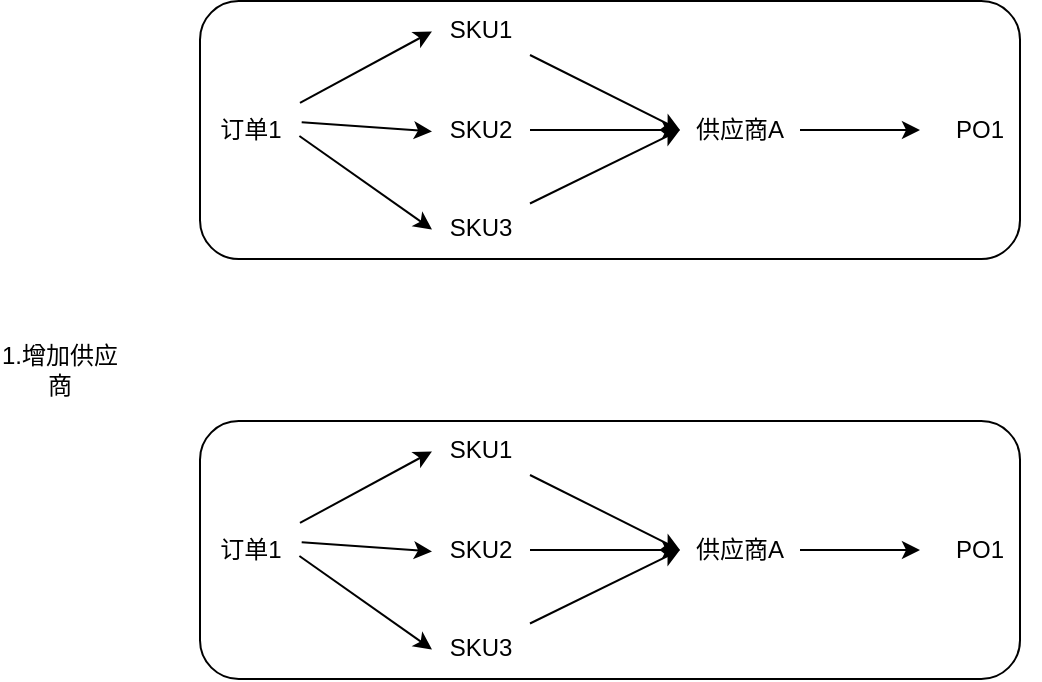 <mxfile version="24.2.1" type="github">
  <diagram name="第 1 页" id="o9YLRaZN_MzfFCJkkCcs">
    <mxGraphModel dx="1646" dy="422" grid="1" gridSize="10" guides="1" tooltips="1" connect="1" arrows="1" fold="1" page="1" pageScale="1" pageWidth="827" pageHeight="1169" math="0" shadow="0">
      <root>
        <mxCell id="0" />
        <mxCell id="1" parent="0" />
        <mxCell id="G73J__HmT6jEHSXYVNBc-21" value="" style="rounded=1;whiteSpace=wrap;html=1;" vertex="1" parent="1">
          <mxGeometry x="-710" y="180.5" width="410" height="129" as="geometry" />
        </mxCell>
        <mxCell id="G73J__HmT6jEHSXYVNBc-20" value="" style="edgeStyle=none;rounded=0;orthogonalLoop=1;jettySize=auto;html=1;" edge="1" parent="1" source="G73J__HmT6jEHSXYVNBc-1" target="G73J__HmT6jEHSXYVNBc-19">
          <mxGeometry relative="1" as="geometry" />
        </mxCell>
        <mxCell id="G73J__HmT6jEHSXYVNBc-1" value="供应商A" style="text;html=1;align=center;verticalAlign=middle;whiteSpace=wrap;rounded=0;" vertex="1" parent="1">
          <mxGeometry x="-470" y="230" width="60" height="30" as="geometry" />
        </mxCell>
        <mxCell id="G73J__HmT6jEHSXYVNBc-7" value="订单1" style="text;html=1;align=center;verticalAlign=middle;resizable=0;points=[];autosize=1;strokeColor=none;fillColor=none;" vertex="1" parent="1">
          <mxGeometry x="-710" y="230" width="50" height="30" as="geometry" />
        </mxCell>
        <mxCell id="G73J__HmT6jEHSXYVNBc-16" style="edgeStyle=none;rounded=0;orthogonalLoop=1;jettySize=auto;html=1;entryX=0;entryY=0.5;entryDx=0;entryDy=0;" edge="1" parent="1" source="G73J__HmT6jEHSXYVNBc-9" target="G73J__HmT6jEHSXYVNBc-1">
          <mxGeometry relative="1" as="geometry" />
        </mxCell>
        <mxCell id="G73J__HmT6jEHSXYVNBc-9" value="SKU1" style="text;html=1;align=center;verticalAlign=middle;resizable=0;points=[];autosize=1;strokeColor=none;fillColor=none;" vertex="1" parent="1">
          <mxGeometry x="-595" y="180" width="50" height="30" as="geometry" />
        </mxCell>
        <mxCell id="G73J__HmT6jEHSXYVNBc-10" style="rounded=0;orthogonalLoop=1;jettySize=auto;html=1;entryX=0.02;entryY=0.524;entryDx=0;entryDy=0;entryPerimeter=0;" edge="1" parent="1" source="G73J__HmT6jEHSXYVNBc-7" target="G73J__HmT6jEHSXYVNBc-9">
          <mxGeometry relative="1" as="geometry" />
        </mxCell>
        <mxCell id="G73J__HmT6jEHSXYVNBc-17" style="edgeStyle=none;rounded=0;orthogonalLoop=1;jettySize=auto;html=1;entryX=0;entryY=0.5;entryDx=0;entryDy=0;" edge="1" parent="1" source="G73J__HmT6jEHSXYVNBc-11" target="G73J__HmT6jEHSXYVNBc-1">
          <mxGeometry relative="1" as="geometry" />
        </mxCell>
        <mxCell id="G73J__HmT6jEHSXYVNBc-11" value="SKU2" style="text;html=1;align=center;verticalAlign=middle;resizable=0;points=[];autosize=1;strokeColor=none;fillColor=none;" vertex="1" parent="1">
          <mxGeometry x="-595" y="230" width="50" height="30" as="geometry" />
        </mxCell>
        <mxCell id="G73J__HmT6jEHSXYVNBc-12" style="rounded=0;orthogonalLoop=1;jettySize=auto;html=1;entryX=0.02;entryY=0.524;entryDx=0;entryDy=0;entryPerimeter=0;exitX=1.017;exitY=0.371;exitDx=0;exitDy=0;exitPerimeter=0;" edge="1" parent="1" target="G73J__HmT6jEHSXYVNBc-11" source="G73J__HmT6jEHSXYVNBc-7">
          <mxGeometry relative="1" as="geometry">
            <mxPoint x="-650" y="241" as="sourcePoint" />
          </mxGeometry>
        </mxCell>
        <mxCell id="G73J__HmT6jEHSXYVNBc-18" style="edgeStyle=none;rounded=0;orthogonalLoop=1;jettySize=auto;html=1;entryX=0;entryY=0.5;entryDx=0;entryDy=0;" edge="1" parent="1" source="G73J__HmT6jEHSXYVNBc-13" target="G73J__HmT6jEHSXYVNBc-1">
          <mxGeometry relative="1" as="geometry" />
        </mxCell>
        <mxCell id="G73J__HmT6jEHSXYVNBc-13" value="SKU3" style="text;html=1;align=center;verticalAlign=middle;resizable=0;points=[];autosize=1;strokeColor=none;fillColor=none;" vertex="1" parent="1">
          <mxGeometry x="-595" y="279" width="50" height="30" as="geometry" />
        </mxCell>
        <mxCell id="G73J__HmT6jEHSXYVNBc-14" style="rounded=0;orthogonalLoop=1;jettySize=auto;html=1;entryX=0.02;entryY=0.524;entryDx=0;entryDy=0;entryPerimeter=0;exitX=0.994;exitY=0.6;exitDx=0;exitDy=0;exitPerimeter=0;" edge="1" parent="1" target="G73J__HmT6jEHSXYVNBc-13" source="G73J__HmT6jEHSXYVNBc-7">
          <mxGeometry relative="1" as="geometry">
            <mxPoint x="-660" y="330" as="sourcePoint" />
          </mxGeometry>
        </mxCell>
        <mxCell id="G73J__HmT6jEHSXYVNBc-19" value="PO1" style="text;html=1;align=center;verticalAlign=middle;whiteSpace=wrap;rounded=0;" vertex="1" parent="1">
          <mxGeometry x="-350" y="230" width="60" height="30" as="geometry" />
        </mxCell>
        <mxCell id="G73J__HmT6jEHSXYVNBc-22" value="1.增加供应商" style="text;html=1;align=center;verticalAlign=middle;whiteSpace=wrap;rounded=0;" vertex="1" parent="1">
          <mxGeometry x="-810" y="350" width="60" height="30" as="geometry" />
        </mxCell>
        <mxCell id="G73J__HmT6jEHSXYVNBc-23" value="" style="rounded=1;whiteSpace=wrap;html=1;" vertex="1" parent="1">
          <mxGeometry x="-710" y="390.5" width="410" height="129" as="geometry" />
        </mxCell>
        <mxCell id="G73J__HmT6jEHSXYVNBc-24" value="" style="edgeStyle=none;rounded=0;orthogonalLoop=1;jettySize=auto;html=1;" edge="1" parent="1" source="G73J__HmT6jEHSXYVNBc-25" target="G73J__HmT6jEHSXYVNBc-36">
          <mxGeometry relative="1" as="geometry" />
        </mxCell>
        <mxCell id="G73J__HmT6jEHSXYVNBc-25" value="供应商A" style="text;html=1;align=center;verticalAlign=middle;whiteSpace=wrap;rounded=0;" vertex="1" parent="1">
          <mxGeometry x="-470" y="440" width="60" height="30" as="geometry" />
        </mxCell>
        <mxCell id="G73J__HmT6jEHSXYVNBc-26" value="订单1" style="text;html=1;align=center;verticalAlign=middle;resizable=0;points=[];autosize=1;strokeColor=none;fillColor=none;" vertex="1" parent="1">
          <mxGeometry x="-710" y="440" width="50" height="30" as="geometry" />
        </mxCell>
        <mxCell id="G73J__HmT6jEHSXYVNBc-27" style="edgeStyle=none;rounded=0;orthogonalLoop=1;jettySize=auto;html=1;entryX=0;entryY=0.5;entryDx=0;entryDy=0;" edge="1" parent="1" source="G73J__HmT6jEHSXYVNBc-28" target="G73J__HmT6jEHSXYVNBc-25">
          <mxGeometry relative="1" as="geometry" />
        </mxCell>
        <mxCell id="G73J__HmT6jEHSXYVNBc-28" value="SKU1" style="text;html=1;align=center;verticalAlign=middle;resizable=0;points=[];autosize=1;strokeColor=none;fillColor=none;" vertex="1" parent="1">
          <mxGeometry x="-595" y="390" width="50" height="30" as="geometry" />
        </mxCell>
        <mxCell id="G73J__HmT6jEHSXYVNBc-29" style="rounded=0;orthogonalLoop=1;jettySize=auto;html=1;entryX=0.02;entryY=0.524;entryDx=0;entryDy=0;entryPerimeter=0;" edge="1" parent="1" source="G73J__HmT6jEHSXYVNBc-26" target="G73J__HmT6jEHSXYVNBc-28">
          <mxGeometry relative="1" as="geometry" />
        </mxCell>
        <mxCell id="G73J__HmT6jEHSXYVNBc-30" style="edgeStyle=none;rounded=0;orthogonalLoop=1;jettySize=auto;html=1;entryX=0;entryY=0.5;entryDx=0;entryDy=0;" edge="1" parent="1" source="G73J__HmT6jEHSXYVNBc-31" target="G73J__HmT6jEHSXYVNBc-25">
          <mxGeometry relative="1" as="geometry" />
        </mxCell>
        <mxCell id="G73J__HmT6jEHSXYVNBc-31" value="SKU2" style="text;html=1;align=center;verticalAlign=middle;resizable=0;points=[];autosize=1;strokeColor=none;fillColor=none;" vertex="1" parent="1">
          <mxGeometry x="-595" y="440" width="50" height="30" as="geometry" />
        </mxCell>
        <mxCell id="G73J__HmT6jEHSXYVNBc-32" style="rounded=0;orthogonalLoop=1;jettySize=auto;html=1;entryX=0.02;entryY=0.524;entryDx=0;entryDy=0;entryPerimeter=0;exitX=1.017;exitY=0.371;exitDx=0;exitDy=0;exitPerimeter=0;" edge="1" parent="1" source="G73J__HmT6jEHSXYVNBc-26" target="G73J__HmT6jEHSXYVNBc-31">
          <mxGeometry relative="1" as="geometry">
            <mxPoint x="-650" y="451" as="sourcePoint" />
          </mxGeometry>
        </mxCell>
        <mxCell id="G73J__HmT6jEHSXYVNBc-33" style="edgeStyle=none;rounded=0;orthogonalLoop=1;jettySize=auto;html=1;entryX=0;entryY=0.5;entryDx=0;entryDy=0;" edge="1" parent="1" source="G73J__HmT6jEHSXYVNBc-34" target="G73J__HmT6jEHSXYVNBc-25">
          <mxGeometry relative="1" as="geometry" />
        </mxCell>
        <mxCell id="G73J__HmT6jEHSXYVNBc-34" value="SKU3" style="text;html=1;align=center;verticalAlign=middle;resizable=0;points=[];autosize=1;strokeColor=none;fillColor=none;" vertex="1" parent="1">
          <mxGeometry x="-595" y="489" width="50" height="30" as="geometry" />
        </mxCell>
        <mxCell id="G73J__HmT6jEHSXYVNBc-35" style="rounded=0;orthogonalLoop=1;jettySize=auto;html=1;entryX=0.02;entryY=0.524;entryDx=0;entryDy=0;entryPerimeter=0;exitX=0.994;exitY=0.6;exitDx=0;exitDy=0;exitPerimeter=0;" edge="1" parent="1" source="G73J__HmT6jEHSXYVNBc-26" target="G73J__HmT6jEHSXYVNBc-34">
          <mxGeometry relative="1" as="geometry">
            <mxPoint x="-660" y="540" as="sourcePoint" />
          </mxGeometry>
        </mxCell>
        <mxCell id="G73J__HmT6jEHSXYVNBc-36" value="PO1" style="text;html=1;align=center;verticalAlign=middle;whiteSpace=wrap;rounded=0;" vertex="1" parent="1">
          <mxGeometry x="-350" y="440" width="60" height="30" as="geometry" />
        </mxCell>
      </root>
    </mxGraphModel>
  </diagram>
</mxfile>

